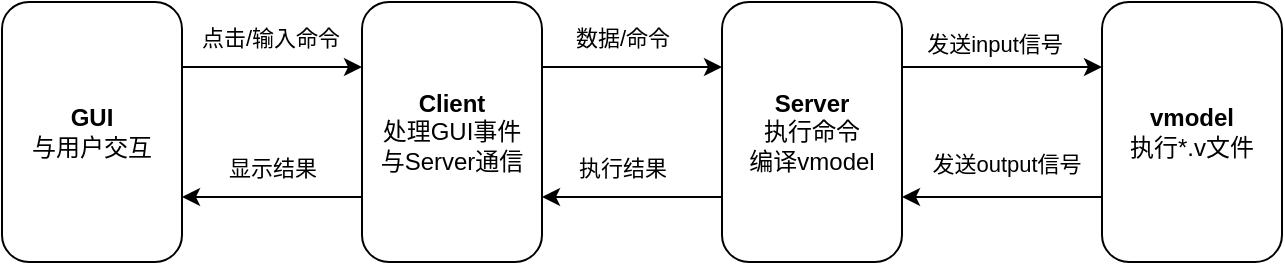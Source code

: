 <mxfile version="17.1.2" type="device" pages="2"><diagram id="KuV3mv28NpI_perllIg4" name="程序模块图"><mxGraphModel dx="777" dy="458" grid="1" gridSize="10" guides="1" tooltips="1" connect="1" arrows="1" fold="1" page="1" pageScale="1" pageWidth="827" pageHeight="1169" math="0" shadow="0"><root><mxCell id="0"/><mxCell id="1" parent="0"/><mxCell id="M4l_2d1ZWFepuj1527_d-1" value="&lt;b&gt;Client&lt;/b&gt;&lt;br&gt;处理GUI事件&lt;br&gt;与Server通信" style="rounded=1;whiteSpace=wrap;html=1;" vertex="1" parent="1"><mxGeometry x="250" y="300" width="90" height="130" as="geometry"/></mxCell><mxCell id="M4l_2d1ZWFepuj1527_d-3" value="&lt;b&gt;Server&lt;br&gt;&lt;/b&gt;执行命令&lt;br&gt;编译vmodel" style="rounded=1;whiteSpace=wrap;html=1;" vertex="1" parent="1"><mxGeometry x="430" y="300" width="90" height="130" as="geometry"/></mxCell><mxCell id="M4l_2d1ZWFepuj1527_d-4" value="&lt;b&gt;vmodel&lt;/b&gt;&lt;br&gt;执行*.v文件" style="rounded=1;whiteSpace=wrap;html=1;" vertex="1" parent="1"><mxGeometry x="620" y="300" width="90" height="130" as="geometry"/></mxCell><mxCell id="M4l_2d1ZWFepuj1527_d-11" value="" style="endArrow=classic;html=1;rounded=0;exitX=1;exitY=0.25;exitDx=0;exitDy=0;entryX=0;entryY=0.25;entryDx=0;entryDy=0;" edge="1" parent="1" source="M4l_2d1ZWFepuj1527_d-1" target="M4l_2d1ZWFepuj1527_d-3"><mxGeometry width="50" height="50" relative="1" as="geometry"><mxPoint x="590" y="510" as="sourcePoint"/><mxPoint x="640" y="460" as="targetPoint"/></mxGeometry></mxCell><mxCell id="M4l_2d1ZWFepuj1527_d-21" value="数据/命令" style="edgeLabel;html=1;align=center;verticalAlign=middle;resizable=0;points=[];" vertex="1" connectable="0" parent="M4l_2d1ZWFepuj1527_d-11"><mxGeometry x="-0.45" y="1" relative="1" as="geometry"><mxPoint x="15" y="-14" as="offset"/></mxGeometry></mxCell><mxCell id="M4l_2d1ZWFepuj1527_d-12" value="" style="endArrow=classic;html=1;rounded=0;exitX=1;exitY=0.25;exitDx=0;exitDy=0;entryX=0;entryY=0.25;entryDx=0;entryDy=0;" edge="1" parent="1" source="M4l_2d1ZWFepuj1527_d-3" target="M4l_2d1ZWFepuj1527_d-4"><mxGeometry width="50" height="50" relative="1" as="geometry"><mxPoint x="420" y="560" as="sourcePoint"/><mxPoint x="470" y="510" as="targetPoint"/></mxGeometry></mxCell><mxCell id="M4l_2d1ZWFepuj1527_d-23" value="发送input信号" style="edgeLabel;html=1;align=center;verticalAlign=middle;resizable=0;points=[];" vertex="1" connectable="0" parent="M4l_2d1ZWFepuj1527_d-12"><mxGeometry x="-0.495" relative="1" as="geometry"><mxPoint x="20" y="-12" as="offset"/></mxGeometry></mxCell><mxCell id="M4l_2d1ZWFepuj1527_d-13" value="" style="endArrow=classic;html=1;rounded=0;entryX=1;entryY=0.75;entryDx=0;entryDy=0;exitX=0;exitY=0.75;exitDx=0;exitDy=0;" edge="1" parent="1" source="M4l_2d1ZWFepuj1527_d-3" target="M4l_2d1ZWFepuj1527_d-1"><mxGeometry width="50" height="50" relative="1" as="geometry"><mxPoint x="400" y="480" as="sourcePoint"/><mxPoint x="390" y="500" as="targetPoint"/></mxGeometry></mxCell><mxCell id="M4l_2d1ZWFepuj1527_d-22" value="执行结果" style="edgeLabel;html=1;align=center;verticalAlign=middle;resizable=0;points=[];" vertex="1" connectable="0" parent="M4l_2d1ZWFepuj1527_d-13"><mxGeometry x="0.307" relative="1" as="geometry"><mxPoint x="9" y="-15" as="offset"/></mxGeometry></mxCell><mxCell id="M4l_2d1ZWFepuj1527_d-14" value="" style="endArrow=classic;html=1;rounded=0;entryX=1;entryY=0.75;entryDx=0;entryDy=0;exitX=0;exitY=0.75;exitDx=0;exitDy=0;" edge="1" parent="1" source="M4l_2d1ZWFepuj1527_d-4" target="M4l_2d1ZWFepuj1527_d-3"><mxGeometry width="50" height="50" relative="1" as="geometry"><mxPoint x="550" y="500" as="sourcePoint"/><mxPoint x="550" y="510" as="targetPoint"/></mxGeometry></mxCell><mxCell id="M4l_2d1ZWFepuj1527_d-24" value="发送output信号" style="edgeLabel;html=1;align=center;verticalAlign=middle;resizable=0;points=[];" vertex="1" connectable="0" parent="M4l_2d1ZWFepuj1527_d-14"><mxGeometry x="0.476" y="-1" relative="1" as="geometry"><mxPoint x="26" y="-16" as="offset"/></mxGeometry></mxCell><mxCell id="M4l_2d1ZWFepuj1527_d-15" value="&lt;b&gt;GUI&lt;/b&gt;&lt;br&gt;与用户交互" style="rounded=1;whiteSpace=wrap;html=1;" vertex="1" parent="1"><mxGeometry x="70" y="300" width="90" height="130" as="geometry"/></mxCell><mxCell id="M4l_2d1ZWFepuj1527_d-16" value="" style="endArrow=classic;html=1;rounded=0;exitX=1;exitY=0.25;exitDx=0;exitDy=0;entryX=0;entryY=0.25;entryDx=0;entryDy=0;" edge="1" parent="1" source="M4l_2d1ZWFepuj1527_d-15" target="M4l_2d1ZWFepuj1527_d-1"><mxGeometry width="50" height="50" relative="1" as="geometry"><mxPoint x="360" y="420" as="sourcePoint"/><mxPoint x="410" y="370" as="targetPoint"/></mxGeometry></mxCell><mxCell id="M4l_2d1ZWFepuj1527_d-19" value="点击/输入命令" style="edgeLabel;html=1;align=center;verticalAlign=middle;resizable=0;points=[];" vertex="1" connectable="0" parent="M4l_2d1ZWFepuj1527_d-16"><mxGeometry x="-0.319" y="1" relative="1" as="geometry"><mxPoint x="13" y="-14" as="offset"/></mxGeometry></mxCell><mxCell id="M4l_2d1ZWFepuj1527_d-17" value="" style="endArrow=classic;html=1;rounded=0;exitX=0;exitY=0.75;exitDx=0;exitDy=0;entryX=1;entryY=0.75;entryDx=0;entryDy=0;" edge="1" parent="1" source="M4l_2d1ZWFepuj1527_d-1" target="M4l_2d1ZWFepuj1527_d-15"><mxGeometry width="50" height="50" relative="1" as="geometry"><mxPoint x="210" y="355" as="sourcePoint"/><mxPoint x="210" y="460" as="targetPoint"/></mxGeometry></mxCell><mxCell id="M4l_2d1ZWFepuj1527_d-20" value="显示结果" style="edgeLabel;html=1;align=center;verticalAlign=middle;resizable=0;points=[];" vertex="1" connectable="0" parent="M4l_2d1ZWFepuj1527_d-17"><mxGeometry x="0.392" y="-1" relative="1" as="geometry"><mxPoint x="17" y="-14" as="offset"/></mxGeometry></mxCell></root></mxGraphModel></diagram><diagram id="XSGvij-kZGxjFL3UX2JH" name="主流程图"><mxGraphModel dx="1360" dy="802" grid="1" gridSize="10" guides="1" tooltips="1" connect="1" arrows="1" fold="1" page="1" pageScale="1" pageWidth="827" pageHeight="1169" math="0" shadow="0"><root><mxCell id="zITmW1RVjDt-JdgL79FX-0"/><mxCell id="zITmW1RVjDt-JdgL79FX-1" parent="zITmW1RVjDt-JdgL79FX-0"/><mxCell id="rY11s0Gm83foYZmivydU-9" value="" style="edgeStyle=orthogonalEdgeStyle;rounded=0;orthogonalLoop=1;jettySize=auto;html=1;" edge="1" parent="zITmW1RVjDt-JdgL79FX-1" source="rY11s0Gm83foYZmivydU-7" target="rY11s0Gm83foYZmivydU-8"><mxGeometry relative="1" as="geometry"/></mxCell><mxCell id="rY11s0Gm83foYZmivydU-7" value="服务器启动" style="strokeWidth=2;html=1;shape=mxgraph.flowchart.terminator;whiteSpace=wrap;" vertex="1" parent="zITmW1RVjDt-JdgL79FX-1"><mxGeometry x="400" y="190" width="100" height="60" as="geometry"/></mxCell><mxCell id="rY11s0Gm83foYZmivydU-16" value="" style="edgeStyle=orthogonalEdgeStyle;rounded=0;orthogonalLoop=1;jettySize=auto;html=1;" edge="1" parent="zITmW1RVjDt-JdgL79FX-1" source="rY11s0Gm83foYZmivydU-8" target="rY11s0Gm83foYZmivydU-15"><mxGeometry relative="1" as="geometry"/></mxCell><mxCell id="rY11s0Gm83foYZmivydU-8" value="开始监听" style="whiteSpace=wrap;html=1;strokeWidth=2;" vertex="1" parent="zITmW1RVjDt-JdgL79FX-1"><mxGeometry x="390" y="290" width="120" height="60" as="geometry"/></mxCell><mxCell id="rY11s0Gm83foYZmivydU-23" value="" style="edgeStyle=orthogonalEdgeStyle;rounded=0;orthogonalLoop=1;jettySize=auto;html=1;" edge="1" parent="zITmW1RVjDt-JdgL79FX-1" source="rY11s0Gm83foYZmivydU-11" target="rY11s0Gm83foYZmivydU-22"><mxGeometry relative="1" as="geometry"/></mxCell><mxCell id="rY11s0Gm83foYZmivydU-11" value="客户端启动" style="strokeWidth=2;html=1;shape=mxgraph.flowchart.terminator;whiteSpace=wrap;" vertex="1" parent="zITmW1RVjDt-JdgL79FX-1"><mxGeometry x="180" y="190" width="100" height="60" as="geometry"/></mxCell><mxCell id="rY11s0Gm83foYZmivydU-26" value="" style="edgeStyle=orthogonalEdgeStyle;rounded=0;orthogonalLoop=1;jettySize=auto;html=1;" edge="1" parent="zITmW1RVjDt-JdgL79FX-1" source="rY11s0Gm83foYZmivydU-12" target="rY11s0Gm83foYZmivydU-25"><mxGeometry relative="1" as="geometry"/></mxCell><mxCell id="rY11s0Gm83foYZmivydU-12" value="请求连接" style="whiteSpace=wrap;html=1;strokeWidth=2;" vertex="1" parent="zITmW1RVjDt-JdgL79FX-1"><mxGeometry x="170" y="390" width="120" height="60" as="geometry"/></mxCell><mxCell id="rY11s0Gm83foYZmivydU-14" value="" style="shape=flexArrow;endArrow=classic;startArrow=classic;html=1;rounded=0;exitX=1;exitY=0.5;exitDx=0;exitDy=0;entryX=0;entryY=0.5;entryDx=0;entryDy=0;" edge="1" parent="zITmW1RVjDt-JdgL79FX-1" source="rY11s0Gm83foYZmivydU-12" target="rY11s0Gm83foYZmivydU-15"><mxGeometry width="100" height="100" relative="1" as="geometry"><mxPoint x="430" y="450" as="sourcePoint"/><mxPoint x="530" y="350" as="targetPoint"/></mxGeometry></mxCell><mxCell id="rY11s0Gm83foYZmivydU-20" value="" style="edgeStyle=orthogonalEdgeStyle;rounded=0;orthogonalLoop=1;jettySize=auto;html=1;" edge="1" parent="zITmW1RVjDt-JdgL79FX-1" source="rY11s0Gm83foYZmivydU-15" target="rY11s0Gm83foYZmivydU-19"><mxGeometry relative="1" as="geometry"/></mxCell><mxCell id="rY11s0Gm83foYZmivydU-15" value="建立连接" style="whiteSpace=wrap;html=1;strokeWidth=2;" vertex="1" parent="zITmW1RVjDt-JdgL79FX-1"><mxGeometry x="390" y="390" width="120" height="60" as="geometry"/></mxCell><mxCell id="rY11s0Gm83foYZmivydU-45" value="" style="edgeStyle=orthogonalEdgeStyle;rounded=0;orthogonalLoop=1;jettySize=auto;html=1;" edge="1" parent="zITmW1RVjDt-JdgL79FX-1" source="rY11s0Gm83foYZmivydU-19" target="rY11s0Gm83foYZmivydU-44"><mxGeometry relative="1" as="geometry"/></mxCell><mxCell id="rY11s0Gm83foYZmivydU-19" value="启动服务端主程序" style="whiteSpace=wrap;html=1;strokeWidth=2;" vertex="1" parent="zITmW1RVjDt-JdgL79FX-1"><mxGeometry x="390" y="500" width="120" height="60" as="geometry"/></mxCell><mxCell id="rY11s0Gm83foYZmivydU-24" value="" style="edgeStyle=orthogonalEdgeStyle;rounded=0;orthogonalLoop=1;jettySize=auto;html=1;" edge="1" parent="zITmW1RVjDt-JdgL79FX-1" source="rY11s0Gm83foYZmivydU-22" target="rY11s0Gm83foYZmivydU-12"><mxGeometry relative="1" as="geometry"/></mxCell><mxCell id="rY11s0Gm83foYZmivydU-22" value="启动GUI" style="whiteSpace=wrap;html=1;strokeWidth=2;" vertex="1" parent="zITmW1RVjDt-JdgL79FX-1"><mxGeometry x="170" y="290" width="120" height="60" as="geometry"/></mxCell><mxCell id="rY11s0Gm83foYZmivydU-49" value="" style="edgeStyle=orthogonalEdgeStyle;rounded=0;orthogonalLoop=1;jettySize=auto;html=1;" edge="1" parent="zITmW1RVjDt-JdgL79FX-1" source="rY11s0Gm83foYZmivydU-25" target="rY11s0Gm83foYZmivydU-48"><mxGeometry relative="1" as="geometry"/></mxCell><mxCell id="rY11s0Gm83foYZmivydU-25" value="启动客户端主程序" style="whiteSpace=wrap;html=1;strokeWidth=2;" vertex="1" parent="zITmW1RVjDt-JdgL79FX-1"><mxGeometry x="170" y="500" width="120" height="60" as="geometry"/></mxCell><mxCell id="rY11s0Gm83foYZmivydU-53" value="" style="edgeStyle=orthogonalEdgeStyle;rounded=0;orthogonalLoop=1;jettySize=auto;html=1;" edge="1" parent="zITmW1RVjDt-JdgL79FX-1" source="rY11s0Gm83foYZmivydU-44" target="rY11s0Gm83foYZmivydU-52"><mxGeometry relative="1" as="geometry"/></mxCell><mxCell id="rY11s0Gm83foYZmivydU-44" value="启动服务端主程序" style="whiteSpace=wrap;html=1;strokeWidth=2;" vertex="1" parent="zITmW1RVjDt-JdgL79FX-1"><mxGeometry x="390" y="610" width="120" height="60" as="geometry"/></mxCell><mxCell id="rY11s0Gm83foYZmivydU-51" value="" style="edgeStyle=orthogonalEdgeStyle;rounded=0;orthogonalLoop=1;jettySize=auto;html=1;" edge="1" parent="zITmW1RVjDt-JdgL79FX-1" source="rY11s0Gm83foYZmivydU-48" target="rY11s0Gm83foYZmivydU-50"><mxGeometry relative="1" as="geometry"/></mxCell><mxCell id="rY11s0Gm83foYZmivydU-48" value="启动用户端主程序" style="whiteSpace=wrap;html=1;strokeWidth=2;" vertex="1" parent="zITmW1RVjDt-JdgL79FX-1"><mxGeometry x="170" y="610" width="120" height="60" as="geometry"/></mxCell><mxCell id="rY11s0Gm83foYZmivydU-59" value="" style="edgeStyle=orthogonalEdgeStyle;rounded=0;orthogonalLoop=1;jettySize=auto;html=1;" edge="1" parent="zITmW1RVjDt-JdgL79FX-1" source="rY11s0Gm83foYZmivydU-50" target="rY11s0Gm83foYZmivydU-58"><mxGeometry relative="1" as="geometry"/></mxCell><mxCell id="rY11s0Gm83foYZmivydU-50" value="发送命令" style="whiteSpace=wrap;html=1;strokeWidth=2;" vertex="1" parent="zITmW1RVjDt-JdgL79FX-1"><mxGeometry x="170" y="720" width="120" height="60" as="geometry"/></mxCell><mxCell id="rY11s0Gm83foYZmivydU-56" value="" style="edgeStyle=orthogonalEdgeStyle;rounded=0;orthogonalLoop=1;jettySize=auto;html=1;" edge="1" parent="zITmW1RVjDt-JdgL79FX-1" source="rY11s0Gm83foYZmivydU-52" target="rY11s0Gm83foYZmivydU-55"><mxGeometry relative="1" as="geometry"/></mxCell><mxCell id="rY11s0Gm83foYZmivydU-66" value="" style="edgeStyle=orthogonalEdgeStyle;rounded=0;orthogonalLoop=1;jettySize=auto;html=1;" edge="1" parent="zITmW1RVjDt-JdgL79FX-1" source="rY11s0Gm83foYZmivydU-52" target="rY11s0Gm83foYZmivydU-44"><mxGeometry relative="1" as="geometry"/></mxCell><mxCell id="rY11s0Gm83foYZmivydU-52" value="接收并执行指令" style="whiteSpace=wrap;html=1;strokeWidth=2;" vertex="1" parent="zITmW1RVjDt-JdgL79FX-1"><mxGeometry x="390" y="720" width="120" height="60" as="geometry"/></mxCell><mxCell id="rY11s0Gm83foYZmivydU-54" value="" style="shape=flexArrow;endArrow=classic;html=1;rounded=0;exitX=1;exitY=0.5;exitDx=0;exitDy=0;" edge="1" parent="zITmW1RVjDt-JdgL79FX-1" source="rY11s0Gm83foYZmivydU-50" target="rY11s0Gm83foYZmivydU-52"><mxGeometry width="50" height="50" relative="1" as="geometry"><mxPoint x="390" y="940" as="sourcePoint"/><mxPoint x="440" y="890" as="targetPoint"/></mxGeometry></mxCell><mxCell id="rY11s0Gm83foYZmivydU-65" style="edgeStyle=orthogonalEdgeStyle;rounded=0;orthogonalLoop=1;jettySize=auto;html=1;" edge="1" parent="zITmW1RVjDt-JdgL79FX-1" source="rY11s0Gm83foYZmivydU-55"><mxGeometry relative="1" as="geometry"><mxPoint x="450" y="700" as="targetPoint"/><Array as="points"><mxPoint x="450" y="930"/><mxPoint x="610" y="930"/><mxPoint x="610" y="700"/><mxPoint x="450" y="700"/></Array></mxGeometry></mxCell><mxCell id="rY11s0Gm83foYZmivydU-55" value="发送执行结果" style="whiteSpace=wrap;html=1;strokeWidth=2;" vertex="1" parent="zITmW1RVjDt-JdgL79FX-1"><mxGeometry x="390" y="830" width="120" height="60" as="geometry"/></mxCell><mxCell id="rY11s0Gm83foYZmivydU-62" style="edgeStyle=orthogonalEdgeStyle;rounded=0;orthogonalLoop=1;jettySize=auto;html=1;" edge="1" parent="zITmW1RVjDt-JdgL79FX-1" source="rY11s0Gm83foYZmivydU-58"><mxGeometry relative="1" as="geometry"><mxPoint x="230" y="700" as="targetPoint"/><Array as="points"><mxPoint x="230" y="930"/><mxPoint x="60" y="930"/><mxPoint x="60" y="700"/><mxPoint x="230" y="700"/></Array></mxGeometry></mxCell><mxCell id="rY11s0Gm83foYZmivydU-58" value="接收执行结果" style="whiteSpace=wrap;html=1;strokeWidth=2;" vertex="1" parent="zITmW1RVjDt-JdgL79FX-1"><mxGeometry x="170" y="830" width="120" height="60" as="geometry"/></mxCell><mxCell id="rY11s0Gm83foYZmivydU-60" value="" style="shape=flexArrow;endArrow=classic;html=1;rounded=0;exitX=0;exitY=0.5;exitDx=0;exitDy=0;" edge="1" parent="zITmW1RVjDt-JdgL79FX-1" source="rY11s0Gm83foYZmivydU-55" target="rY11s0Gm83foYZmivydU-58"><mxGeometry width="50" height="50" relative="1" as="geometry"><mxPoint x="390" y="940" as="sourcePoint"/><mxPoint x="440" y="890" as="targetPoint"/></mxGeometry></mxCell></root></mxGraphModel></diagram></mxfile>